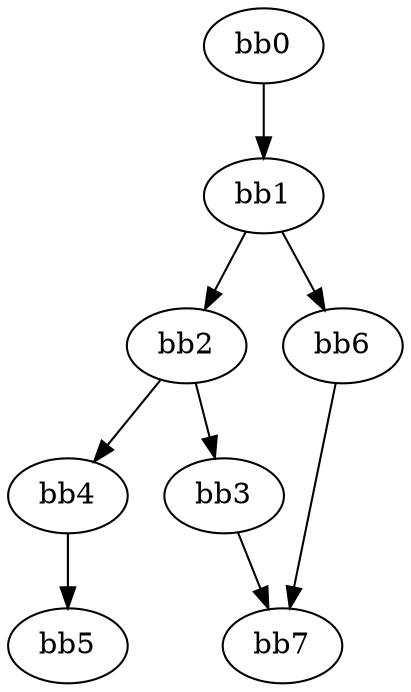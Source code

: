 digraph cfg {
v0 [label = "bb0"];
v1 [label = "bb1"];
v2 [label = "bb2"];
v3 [label = "bb3"];
v4 [label = "bb4"];
v5 [label = "bb5"];
v6 [label = "bb6"];
v7 [label = "bb7"];
v0 -> v1;
v1 -> v2;
v1 -> v6;
v2 -> v3;
v2 -> v4;
v3 -> v7;
v4 -> v5;
v6 -> v7;
}
